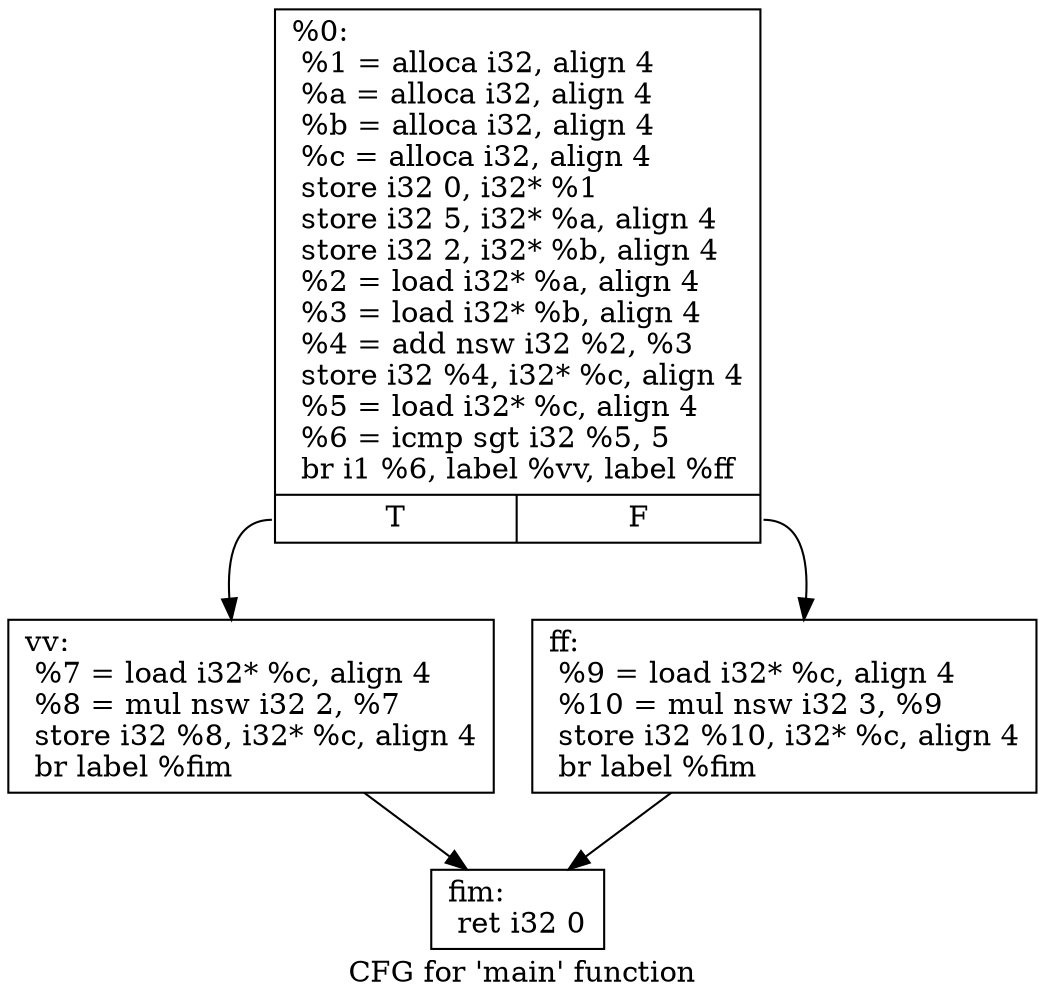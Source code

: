 digraph "CFG for 'main' function" {
	label="CFG for 'main' function";

	Node0x186d980 [shape=record,label="{%0:\l  %1 = alloca i32, align 4\l  %a = alloca i32, align 4\l  %b = alloca i32, align 4\l  %c = alloca i32, align 4\l  store i32 0, i32* %1\l  store i32 5, i32* %a, align 4\l  store i32 2, i32* %b, align 4\l  %2 = load i32* %a, align 4\l  %3 = load i32* %b, align 4\l  %4 = add nsw i32 %2, %3\l  store i32 %4, i32* %c, align 4\l  %5 = load i32* %c, align 4\l  %6 = icmp sgt i32 %5, 5\l  br i1 %6, label %vv, label %ff\l|{<s0>T|<s1>F}}"];
	Node0x186d980:s0 -> Node0x186e8b0;
	Node0x186d980:s1 -> Node0x186ec70;
	Node0x186e8b0 [shape=record,label="{vv:                                               \l  %7 = load i32* %c, align 4\l  %8 = mul nsw i32 2, %7\l  store i32 %8, i32* %c, align 4\l  br label %fim\l}"];
	Node0x186e8b0 -> Node0x186f010;
	Node0x186ec70 [shape=record,label="{ff:                                               \l  %9 = load i32* %c, align 4\l  %10 = mul nsw i32 3, %9\l  store i32 %10, i32* %c, align 4\l  br label %fim\l}"];
	Node0x186ec70 -> Node0x186f010;
	Node0x186f010 [shape=record,label="{fim:                                              \l  ret i32 0\l}"];
}
